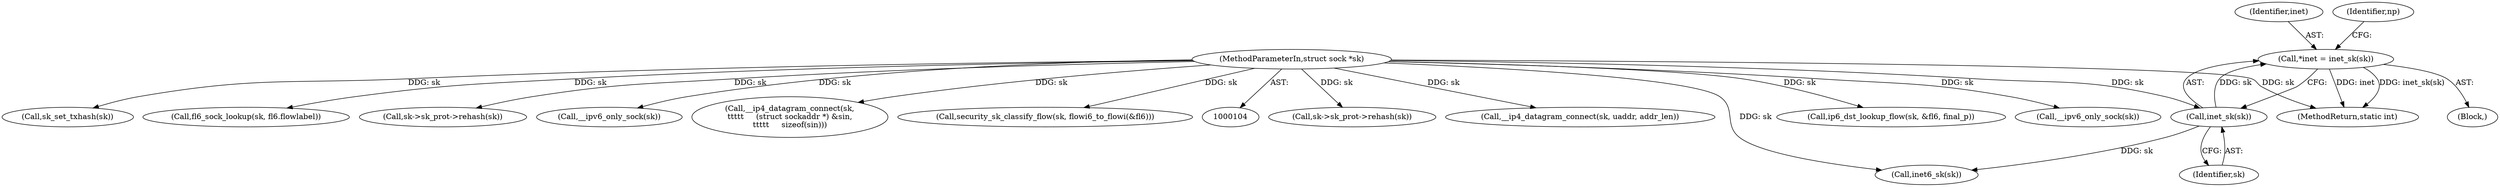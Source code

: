 digraph "0_linux_45f6fad84cc305103b28d73482b344d7f5b76f39_4@pointer" {
"1000116" [label="(Call,*inet = inet_sk(sk))"];
"1000118" [label="(Call,inet_sk(sk))"];
"1000105" [label="(MethodParameterIn,struct sock *sk)"];
"1000347" [label="(Call,sk->sk_prot->rehash(sk))"];
"1000152" [label="(Call,__ip4_datagram_connect(sk, uaddr, addr_len))"];
"1000123" [label="(Call,inet6_sk(sk))"];
"1000118" [label="(Call,inet_sk(sk))"];
"1000526" [label="(Call,ip6_dst_lookup_flow(sk, &fl6, final_p))"];
"1000145" [label="(Call,__ipv6_only_sock(sk))"];
"1000108" [label="(Block,)"];
"1000119" [label="(Identifier,sk)"];
"1000590" [label="(Call,sk_set_txhash(sk))"];
"1000597" [label="(MethodReturn,static int)"];
"1000202" [label="(Call,fl6_sock_lookup(sk, fl6.flowlabel))"];
"1000581" [label="(Call,sk->sk_prot->rehash(sk))"];
"1000247" [label="(Call,__ipv6_only_sock(sk))"];
"1000117" [label="(Identifier,inet)"];
"1000105" [label="(MethodParameterIn,struct sock *sk)"];
"1000280" [label="(Call,__ip4_datagram_connect(sk,\n\t\t\t\t\t     (struct sockaddr *) &sin,\n\t\t\t\t\t     sizeof(sin)))"];
"1000116" [label="(Call,*inet = inet_sk(sk))"];
"1000122" [label="(Identifier,np)"];
"1000501" [label="(Call,security_sk_classify_flow(sk, flowi6_to_flowi(&fl6)))"];
"1000116" -> "1000108"  [label="AST: "];
"1000116" -> "1000118"  [label="CFG: "];
"1000117" -> "1000116"  [label="AST: "];
"1000118" -> "1000116"  [label="AST: "];
"1000122" -> "1000116"  [label="CFG: "];
"1000116" -> "1000597"  [label="DDG: inet"];
"1000116" -> "1000597"  [label="DDG: inet_sk(sk)"];
"1000118" -> "1000116"  [label="DDG: sk"];
"1000118" -> "1000119"  [label="CFG: "];
"1000119" -> "1000118"  [label="AST: "];
"1000105" -> "1000118"  [label="DDG: sk"];
"1000118" -> "1000123"  [label="DDG: sk"];
"1000105" -> "1000104"  [label="AST: "];
"1000105" -> "1000597"  [label="DDG: sk"];
"1000105" -> "1000123"  [label="DDG: sk"];
"1000105" -> "1000145"  [label="DDG: sk"];
"1000105" -> "1000152"  [label="DDG: sk"];
"1000105" -> "1000202"  [label="DDG: sk"];
"1000105" -> "1000247"  [label="DDG: sk"];
"1000105" -> "1000280"  [label="DDG: sk"];
"1000105" -> "1000347"  [label="DDG: sk"];
"1000105" -> "1000501"  [label="DDG: sk"];
"1000105" -> "1000526"  [label="DDG: sk"];
"1000105" -> "1000581"  [label="DDG: sk"];
"1000105" -> "1000590"  [label="DDG: sk"];
}
